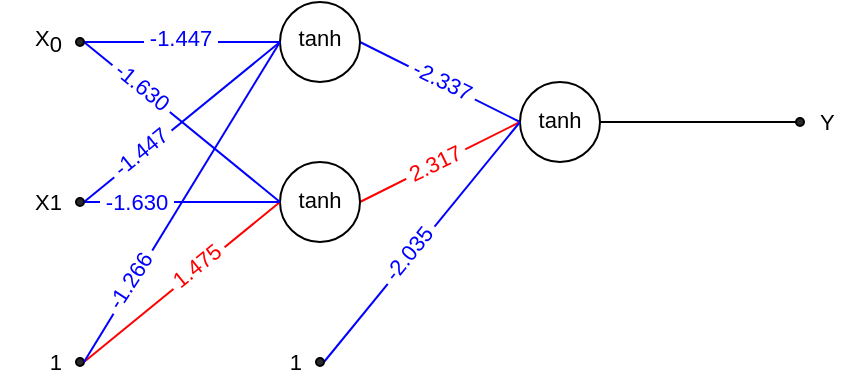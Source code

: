 <mxfile version="11.2.5" type="device" pages="1"><diagram id="6owjiu68ZyEypYMuacV2" name="Page-1"><mxGraphModel dx="677" dy="397" grid="1" gridSize="10" guides="1" tooltips="1" connect="1" arrows="1" fold="1" page="1" pageScale="1" pageWidth="850" pageHeight="1100" math="0" shadow="0"><root><mxCell id="0"/><mxCell id="1" parent="0"/><mxCell id="vcOkLvxu9UuAqKLUdfTm-21" style="edgeStyle=none;rounded=0;orthogonalLoop=1;jettySize=auto;html=1;exitX=1;exitY=0.5;exitDx=0;exitDy=0;entryX=0;entryY=0.5;entryDx=0;entryDy=0;endArrow=none;endFill=0;fontColor=#0000FF;strokeColor=#0000FF;" edge="1" parent="1" source="vcOkLvxu9UuAqKLUdfTm-3" target="vcOkLvxu9UuAqKLUdfTm-5"><mxGeometry relative="1" as="geometry"/></mxCell><mxCell id="vcOkLvxu9UuAqKLUdfTm-3" value="" style="ellipse;whiteSpace=wrap;html=1;aspect=fixed;" vertex="1" parent="1"><mxGeometry x="360" y="200" width="40" height="40" as="geometry"/></mxCell><mxCell id="vcOkLvxu9UuAqKLUdfTm-22" style="edgeStyle=none;rounded=0;orthogonalLoop=1;jettySize=auto;html=1;exitX=1;exitY=0.5;exitDx=0;exitDy=0;entryX=0;entryY=0.5;entryDx=0;entryDy=0;endArrow=none;endFill=0;fontColor=#FF0000;strokeColor=#FF0000;" edge="1" parent="1" source="vcOkLvxu9UuAqKLUdfTm-4" target="vcOkLvxu9UuAqKLUdfTm-5"><mxGeometry relative="1" as="geometry"/></mxCell><mxCell id="vcOkLvxu9UuAqKLUdfTm-4" value="" style="ellipse;whiteSpace=wrap;html=1;aspect=fixed;" vertex="1" parent="1"><mxGeometry x="360" y="280" width="40" height="40" as="geometry"/></mxCell><mxCell id="vcOkLvxu9UuAqKLUdfTm-5" value="" style="ellipse;whiteSpace=wrap;html=1;aspect=fixed;" vertex="1" parent="1"><mxGeometry x="480" y="240" width="40" height="40" as="geometry"/></mxCell><mxCell id="vcOkLvxu9UuAqKLUdfTm-23" style="edgeStyle=none;rounded=0;orthogonalLoop=1;jettySize=auto;html=1;exitX=1;exitY=0.5;exitDx=0;exitDy=0;entryX=0;entryY=0.5;entryDx=0;entryDy=0;endArrow=none;endFill=0;fontColor=#0000FF;strokeColor=#0000FF;" edge="1" parent="1" source="vcOkLvxu9UuAqKLUdfTm-6" target="vcOkLvxu9UuAqKLUdfTm-5"><mxGeometry relative="1" as="geometry"/></mxCell><mxCell id="vcOkLvxu9UuAqKLUdfTm-6" value="" style="ellipse;whiteSpace=wrap;html=1;aspect=fixed;fillColor=#292929;" vertex="1" parent="1"><mxGeometry x="378" y="378" width="4" height="4" as="geometry"/></mxCell><mxCell id="vcOkLvxu9UuAqKLUdfTm-20" style="edgeStyle=none;rounded=0;orthogonalLoop=1;jettySize=auto;html=1;exitX=1;exitY=0.5;exitDx=0;exitDy=0;entryX=0;entryY=0.5;entryDx=0;entryDy=0;endArrow=none;endFill=0;fontColor=#FF0000;strokeColor=#FF0000;" edge="1" parent="1" source="vcOkLvxu9UuAqKLUdfTm-9" target="vcOkLvxu9UuAqKLUdfTm-4"><mxGeometry relative="1" as="geometry"/></mxCell><mxCell id="vcOkLvxu9UuAqKLUdfTm-9" value="" style="ellipse;whiteSpace=wrap;html=1;aspect=fixed;fillColor=#292929;" vertex="1" parent="1"><mxGeometry x="258" y="378" width="4" height="4" as="geometry"/></mxCell><mxCell id="vcOkLvxu9UuAqKLUdfTm-16" style="edgeStyle=none;rounded=0;orthogonalLoop=1;jettySize=auto;html=1;exitX=1;exitY=0.5;exitDx=0;exitDy=0;entryX=0;entryY=0.5;entryDx=0;entryDy=0;endArrow=none;endFill=0;fontColor=#FF0000;strokeColor=#0000FF;" edge="1" parent="1" source="vcOkLvxu9UuAqKLUdfTm-10" target="vcOkLvxu9UuAqKLUdfTm-3"><mxGeometry relative="1" as="geometry"/></mxCell><mxCell id="vcOkLvxu9UuAqKLUdfTm-18" style="edgeStyle=none;rounded=0;orthogonalLoop=1;jettySize=auto;html=1;exitX=1;exitY=0.5;exitDx=0;exitDy=0;entryX=0;entryY=0.5;entryDx=0;entryDy=0;endArrow=none;endFill=0;fontColor=#FF0000;strokeColor=#0000FF;" edge="1" parent="1" source="vcOkLvxu9UuAqKLUdfTm-10" target="vcOkLvxu9UuAqKLUdfTm-4"><mxGeometry relative="1" as="geometry"/></mxCell><mxCell id="vcOkLvxu9UuAqKLUdfTm-10" value="" style="ellipse;whiteSpace=wrap;html=1;aspect=fixed;fillColor=#292929;" vertex="1" parent="1"><mxGeometry x="258" y="298" width="4" height="4" as="geometry"/></mxCell><mxCell id="vcOkLvxu9UuAqKLUdfTm-15" style="rounded=0;orthogonalLoop=1;jettySize=auto;html=1;exitX=1;exitY=0.5;exitDx=0;exitDy=0;entryX=0;entryY=0.5;entryDx=0;entryDy=0;endArrow=none;endFill=0;fontColor=#FF0000;strokeColor=#0000FF;" edge="1" parent="1" source="vcOkLvxu9UuAqKLUdfTm-11" target="vcOkLvxu9UuAqKLUdfTm-4"><mxGeometry relative="1" as="geometry"/></mxCell><mxCell id="vcOkLvxu9UuAqKLUdfTm-46" style="edgeStyle=none;rounded=0;orthogonalLoop=1;jettySize=auto;html=1;exitX=1;exitY=0.5;exitDx=0;exitDy=0;entryX=0;entryY=0.5;entryDx=0;entryDy=0;endArrow=none;endFill=0;fontSize=8.5;fontColor=#FF0000;strokeColor=#0000FF;" edge="1" parent="1" source="vcOkLvxu9UuAqKLUdfTm-11" target="vcOkLvxu9UuAqKLUdfTm-3"><mxGeometry relative="1" as="geometry"/></mxCell><mxCell id="vcOkLvxu9UuAqKLUdfTm-11" value="" style="ellipse;whiteSpace=wrap;html=1;aspect=fixed;fillColor=#292929;" vertex="1" parent="1"><mxGeometry x="258" y="218" width="4" height="4" as="geometry"/></mxCell><mxCell id="vcOkLvxu9UuAqKLUdfTm-27" value="X&lt;font style=&quot;font-size: 11px;&quot;&gt;&lt;sub style=&quot;font-size: 11px;&quot;&gt;0&lt;/sub&gt;&lt;/font&gt;" style="text;html=1;resizable=0;autosize=1;align=right;verticalAlign=middle;points=[];fillColor=none;strokeColor=none;rounded=0;fontSize=11;labelBackgroundColor=#FFFFFF;spacing=0;" vertex="1" parent="1"><mxGeometry x="220" y="210" width="30" height="20" as="geometry"/></mxCell><mxCell id="vcOkLvxu9UuAqKLUdfTm-28" value="X&lt;span style=&quot;font-size: 11px;&quot;&gt;1&lt;/span&gt;" style="text;html=1;resizable=0;autosize=1;align=right;verticalAlign=middle;points=[];fillColor=none;strokeColor=none;rounded=0;fontSize=11;labelBackgroundColor=#FFFFFF;spacing=0;" vertex="1" parent="1"><mxGeometry x="220" y="290" width="30" height="20" as="geometry"/></mxCell><mxCell id="vcOkLvxu9UuAqKLUdfTm-29" value="1" style="text;html=1;resizable=0;autosize=1;align=right;verticalAlign=middle;points=[];fillColor=none;strokeColor=none;rounded=0;fontSize=11;labelBackgroundColor=#FFFFFF;spacing=0;" vertex="1" parent="1"><mxGeometry x="230" y="370" width="20" height="20" as="geometry"/></mxCell><mxCell id="vcOkLvxu9UuAqKLUdfTm-30" value="1" style="text;html=1;resizable=0;autosize=1;align=right;verticalAlign=middle;points=[];fillColor=none;strokeColor=none;rounded=0;fontSize=11;labelBackgroundColor=#FFFFFF;spacing=0;" vertex="1" parent="1"><mxGeometry x="350" y="370" width="20" height="20" as="geometry"/></mxCell><mxCell id="vcOkLvxu9UuAqKLUdfTm-31" value="tanh" style="text;html=1;strokeColor=none;fillColor=none;align=center;verticalAlign=middle;whiteSpace=wrap;rounded=0;labelBackgroundColor=#FFFFFF;fontSize=11;" vertex="1" parent="1"><mxGeometry x="360" y="208" width="40" height="20" as="geometry"/></mxCell><mxCell id="vcOkLvxu9UuAqKLUdfTm-32" value="tanh" style="text;html=1;strokeColor=none;fillColor=none;align=center;verticalAlign=middle;whiteSpace=wrap;rounded=0;labelBackgroundColor=#FFFFFF;fontSize=11;" vertex="1" parent="1"><mxGeometry x="360" y="289" width="40" height="20" as="geometry"/></mxCell><mxCell id="vcOkLvxu9UuAqKLUdfTm-33" value="tanh" style="text;html=1;strokeColor=none;fillColor=none;align=center;verticalAlign=middle;whiteSpace=wrap;rounded=0;labelBackgroundColor=#FFFFFF;fontSize=11;" vertex="1" parent="1"><mxGeometry x="480" y="249" width="40" height="20" as="geometry"/></mxCell><mxCell id="vcOkLvxu9UuAqKLUdfTm-36" style="edgeStyle=none;rounded=0;orthogonalLoop=1;jettySize=auto;html=1;exitX=0;exitY=0.5;exitDx=0;exitDy=0;entryX=1;entryY=0.5;entryDx=0;entryDy=0;endArrow=none;endFill=0;fontSize=10.5;" edge="1" parent="1" source="vcOkLvxu9UuAqKLUdfTm-34" target="vcOkLvxu9UuAqKLUdfTm-5"><mxGeometry relative="1" as="geometry"/></mxCell><mxCell id="vcOkLvxu9UuAqKLUdfTm-34" value="" style="ellipse;whiteSpace=wrap;html=1;aspect=fixed;fillColor=#292929;" vertex="1" parent="1"><mxGeometry x="618" y="258" width="4" height="4" as="geometry"/></mxCell><mxCell id="vcOkLvxu9UuAqKLUdfTm-37" value="&amp;nbsp;-1.630&amp;nbsp;" style="text;html=1;resizable=0;autosize=1;align=center;verticalAlign=middle;points=[];fillColor=none;strokeColor=none;rounded=0;fontSize=11;labelBackgroundColor=#FFFFFF;spacing=0;rotation=39;fontColor=#0000FF;" vertex="1" parent="1"><mxGeometry x="266" y="232" width="50" height="20" as="geometry"/></mxCell><mxCell id="vcOkLvxu9UuAqKLUdfTm-39" value="&amp;nbsp;-1.447&amp;nbsp;" style="text;html=1;resizable=0;autosize=1;align=center;verticalAlign=middle;points=[];fillColor=none;strokeColor=none;rounded=0;fontSize=11;labelBackgroundColor=#FFFFFF;spacing=0;rotation=-39;fontColor=#0000FF;" vertex="1" parent="1"><mxGeometry x="265" y="265" width="50" height="20" as="geometry"/></mxCell><mxCell id="vcOkLvxu9UuAqKLUdfTm-40" value="&amp;nbsp;-1.630&amp;nbsp;" style="text;html=1;resizable=0;autosize=1;align=center;verticalAlign=middle;points=[];fillColor=none;strokeColor=none;rounded=0;fontSize=11;labelBackgroundColor=#FFFFFF;spacing=0;rotation=0;fontColor=#0000FF;" vertex="1" parent="1"><mxGeometry x="263" y="290" width="50" height="20" as="geometry"/></mxCell><mxCell id="vcOkLvxu9UuAqKLUdfTm-42" value="&amp;nbsp;1.475&amp;nbsp;" style="text;html=1;resizable=0;autosize=1;align=center;verticalAlign=middle;points=[];fillColor=none;strokeColor=none;rounded=0;fontSize=11;labelBackgroundColor=#FFFFFF;spacing=0;rotation=-39;fontColor=#FF0000;" vertex="1" parent="1"><mxGeometry x="298" y="322" width="40" height="20" as="geometry"/></mxCell><mxCell id="vcOkLvxu9UuAqKLUdfTm-43" value="&amp;nbsp;-2.337&amp;nbsp;" style="text;html=1;resizable=0;autosize=1;align=center;verticalAlign=middle;points=[];fillColor=none;strokeColor=none;rounded=0;fontSize=11;labelBackgroundColor=#FFFFFF;spacing=0;rotation=26;fontColor=#0000FF;" vertex="1" parent="1"><mxGeometry x="416" y="229" width="50" height="20" as="geometry"/></mxCell><mxCell id="vcOkLvxu9UuAqKLUdfTm-44" value="&amp;nbsp;2.317&amp;nbsp;" style="text;html=1;resizable=0;autosize=1;align=center;verticalAlign=middle;points=[];fillColor=none;strokeColor=none;rounded=0;fontSize=11;labelBackgroundColor=#FFFFFF;spacing=0;rotation=-26;direction=south;fontColor=#FF0000;" vertex="1" parent="1"><mxGeometry x="416.5" y="270.5" width="40" height="20" as="geometry"/></mxCell><mxCell id="vcOkLvxu9UuAqKLUdfTm-45" value="&amp;nbsp;-2.035&amp;nbsp;" style="text;html=1;resizable=0;autosize=1;align=center;verticalAlign=middle;points=[];fillColor=none;strokeColor=none;rounded=0;fontSize=11;labelBackgroundColor=#FFFFFF;spacing=0;rotation=-51;fontColor=#0000FF;" vertex="1" parent="1"><mxGeometry x="399" y="316" width="50" height="20" as="geometry"/></mxCell><mxCell id="vcOkLvxu9UuAqKLUdfTm-47" value="&amp;nbsp;-1.447&amp;nbsp;" style="text;html=1;resizable=0;autosize=1;align=center;verticalAlign=middle;points=[];fillColor=none;strokeColor=none;rounded=0;fontSize=11;labelBackgroundColor=#FFFFFF;spacing=0;fontColor=#0000FF;" vertex="1" parent="1"><mxGeometry x="285" y="208" width="50" height="20" as="geometry"/></mxCell><mxCell id="vcOkLvxu9UuAqKLUdfTm-48" value="Y" style="text;html=1;resizable=0;autosize=1;align=left;verticalAlign=middle;points=[];fillColor=none;strokeColor=none;rounded=0;fontSize=11;labelBackgroundColor=#FFFFFF;spacing=0;" vertex="1" parent="1"><mxGeometry x="630" y="250" width="20" height="20" as="geometry"/></mxCell><mxCell id="vcOkLvxu9UuAqKLUdfTm-19" style="edgeStyle=none;rounded=0;orthogonalLoop=1;jettySize=auto;html=1;exitX=1;exitY=0.5;exitDx=0;exitDy=0;entryX=0;entryY=0.5;entryDx=0;entryDy=0;endArrow=none;endFill=0;fontColor=#FF0000;strokeColor=#0000FF;" edge="1" parent="1" source="vcOkLvxu9UuAqKLUdfTm-9" target="vcOkLvxu9UuAqKLUdfTm-3"><mxGeometry relative="1" as="geometry"/></mxCell><mxCell id="vcOkLvxu9UuAqKLUdfTm-41" value="&amp;nbsp;-1.266&amp;nbsp;" style="text;html=1;resizable=0;autosize=1;align=center;verticalAlign=middle;points=[];fillColor=none;strokeColor=none;rounded=0;fontSize=11;labelBackgroundColor=#FFFFFF;spacing=0;rotation=-57;fontColor=#0000FF;" vertex="1" parent="1"><mxGeometry x="259.5" y="330" width="50" height="20" as="geometry"/></mxCell></root></mxGraphModel></diagram></mxfile>